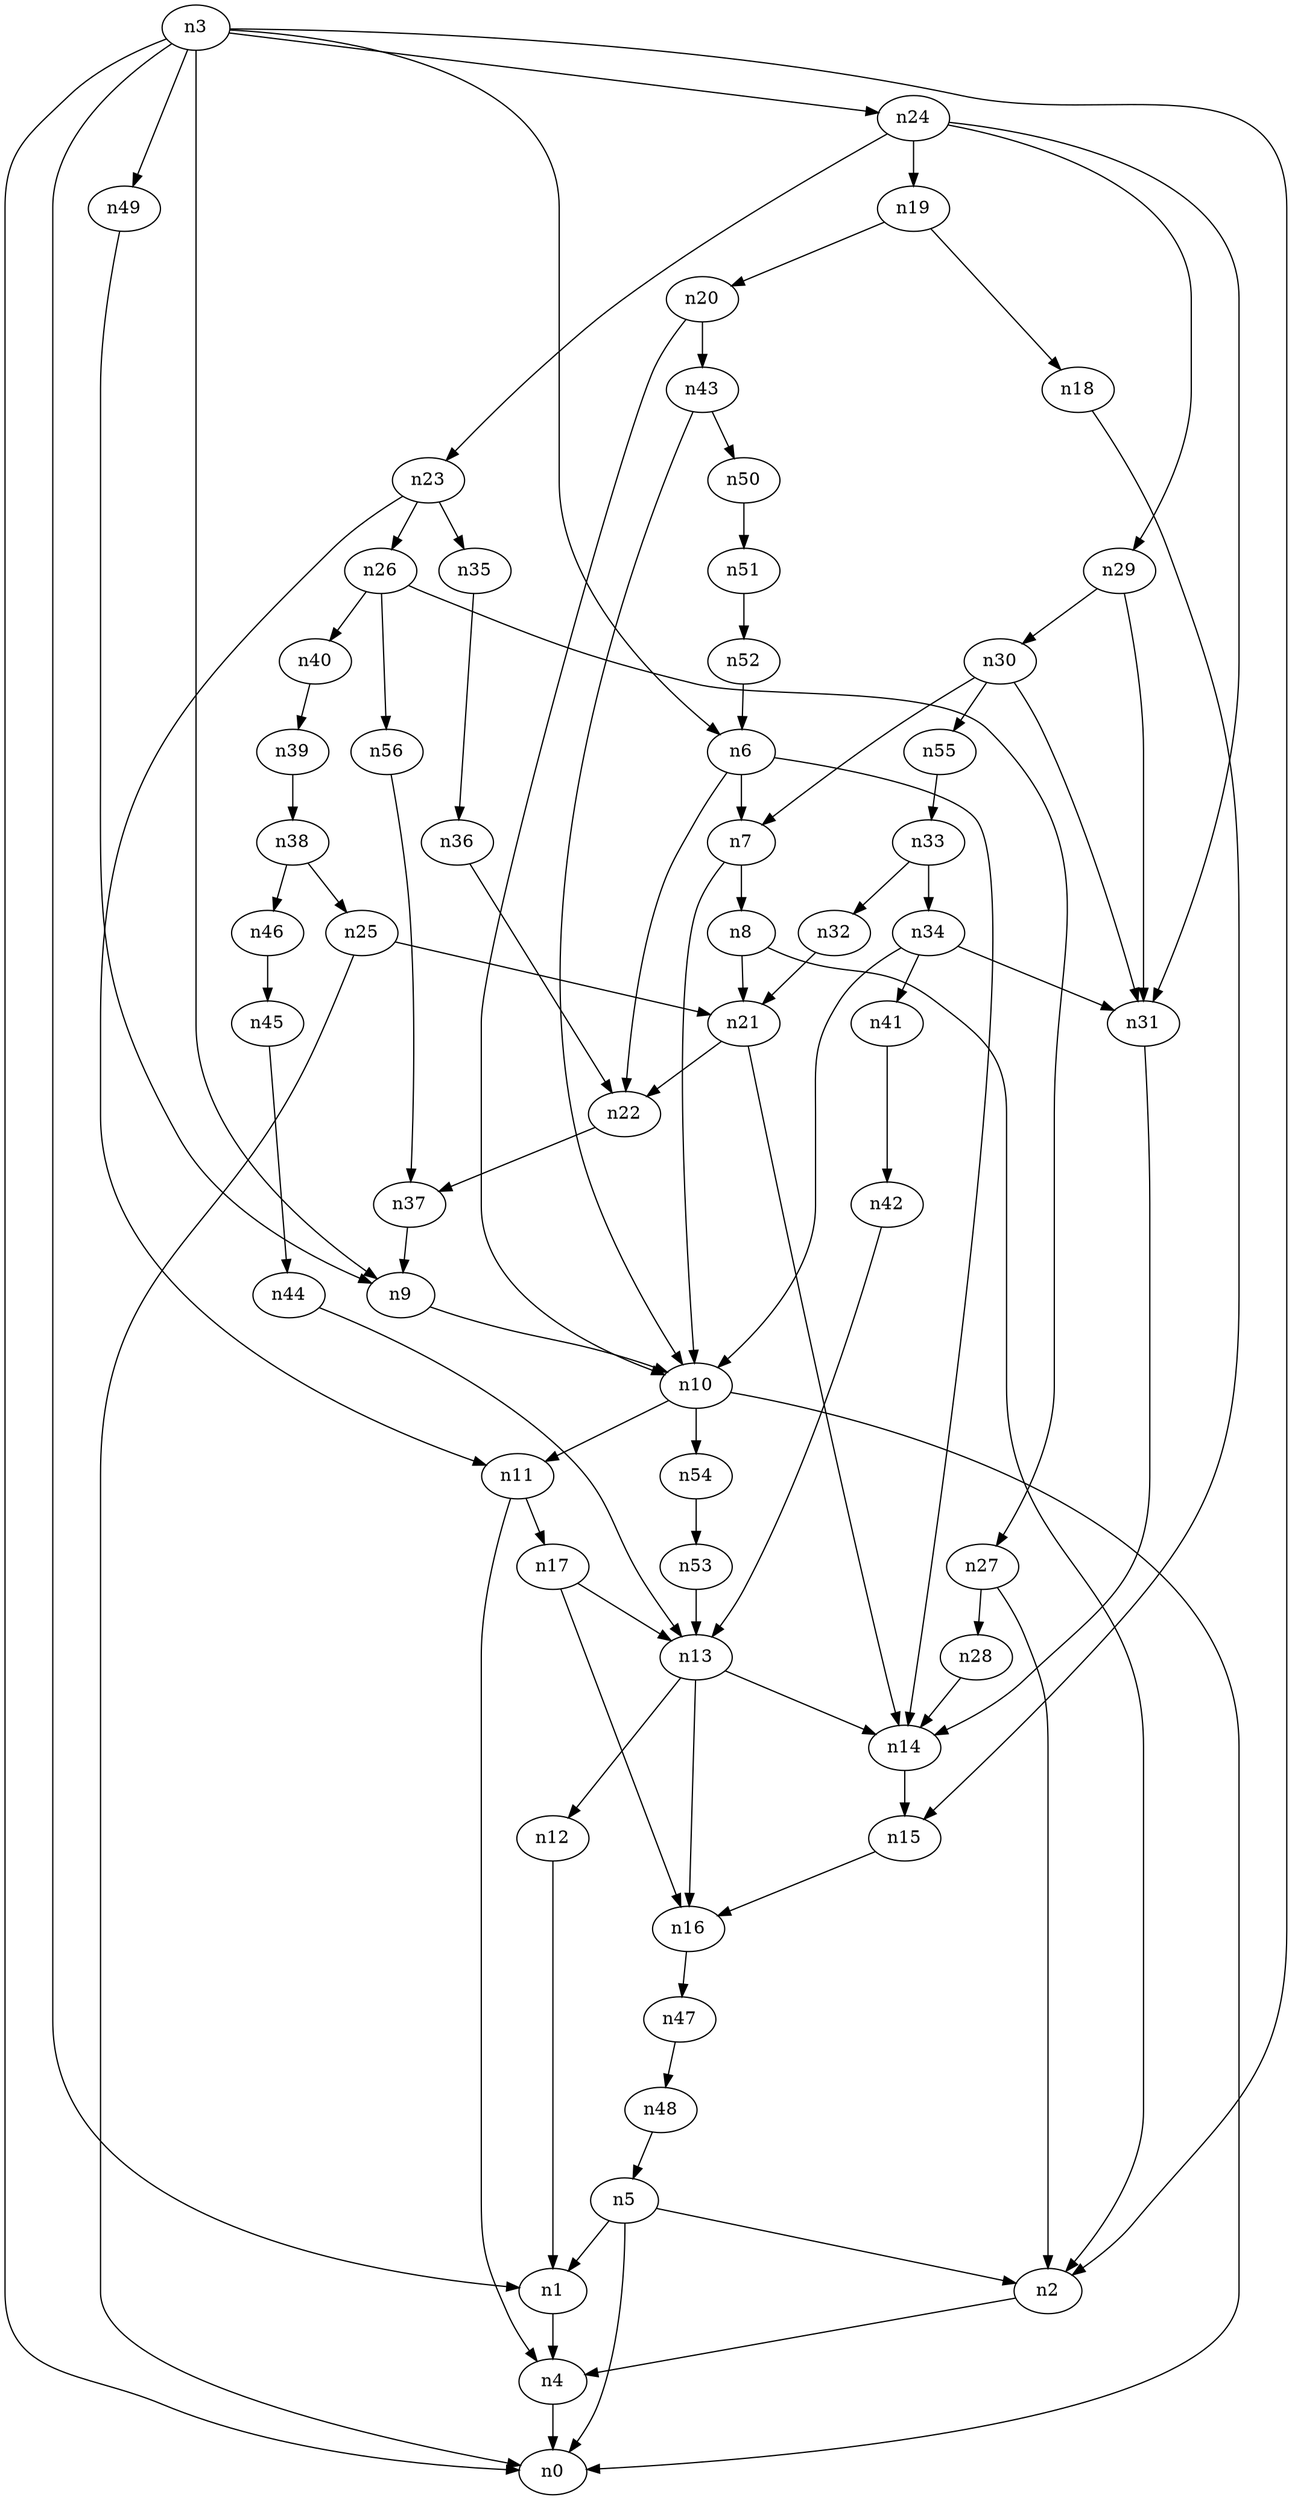 digraph G {
	n1 -> n4	 [_graphml_id=e4];
	n2 -> n4	 [_graphml_id=e7];
	n3 -> n0	 [_graphml_id=e0];
	n3 -> n1	 [_graphml_id=e3];
	n3 -> n2	 [_graphml_id=e6];
	n3 -> n6	 [_graphml_id=e9];
	n3 -> n9	 [_graphml_id=e13];
	n3 -> n24	 [_graphml_id=e61];
	n3 -> n49	 [_graphml_id=e80];
	n4 -> n0	 [_graphml_id=e1];
	n5 -> n0	 [_graphml_id=e2];
	n5 -> n1	 [_graphml_id=e5];
	n5 -> n2	 [_graphml_id=e8];
	n6 -> n7	 [_graphml_id=e10];
	n6 -> n14	 [_graphml_id=e22];
	n6 -> n22	 [_graphml_id=e35];
	n7 -> n8	 [_graphml_id=e11];
	n7 -> n10	 [_graphml_id=e18];
	n8 -> n2	 [_graphml_id=e12];
	n8 -> n21	 [_graphml_id=e33];
	n9 -> n10	 [_graphml_id=e14];
	n10 -> n0	 [_graphml_id=e15];
	n10 -> n11	 [_graphml_id=e16];
	n10 -> n54	 [_graphml_id=e88];
	n11 -> n4	 [_graphml_id=e17];
	n11 -> n17	 [_graphml_id=e27];
	n12 -> n1	 [_graphml_id=e19];
	n13 -> n12	 [_graphml_id=e20];
	n13 -> n14	 [_graphml_id=e21];
	n13 -> n16	 [_graphml_id=e25];
	n14 -> n15	 [_graphml_id=e23];
	n15 -> n16	 [_graphml_id=e24];
	n16 -> n47	 [_graphml_id=e76];
	n17 -> n13	 [_graphml_id=e26];
	n17 -> n16	 [_graphml_id=e28];
	n18 -> n15	 [_graphml_id=e29];
	n19 -> n18	 [_graphml_id=e30];
	n19 -> n20	 [_graphml_id=e31];
	n20 -> n10	 [_graphml_id=e32];
	n20 -> n43	 [_graphml_id=e70];
	n21 -> n14	 [_graphml_id=e41];
	n21 -> n22	 [_graphml_id=e34];
	n22 -> n37	 [_graphml_id=e60];
	n23 -> n11	 [_graphml_id=e36];
	n23 -> n26	 [_graphml_id=e42];
	n23 -> n35	 [_graphml_id=e56];
	n24 -> n19	 [_graphml_id=e38];
	n24 -> n23	 [_graphml_id=e37];
	n24 -> n29	 [_graphml_id=e46];
	n24 -> n31	 [_graphml_id=e50];
	n25 -> n0	 [_graphml_id=e39];
	n25 -> n21	 [_graphml_id=e40];
	n26 -> n27	 [_graphml_id=e43];
	n26 -> n40	 [_graphml_id=e65];
	n26 -> n56	 [_graphml_id=e93];
	n27 -> n2	 [_graphml_id=e71];
	n27 -> n28	 [_graphml_id=e44];
	n28 -> n14	 [_graphml_id=e45];
	n29 -> n30	 [_graphml_id=e47];
	n29 -> n31	 [_graphml_id=e49];
	n30 -> n7	 [_graphml_id=e48];
	n30 -> n31	 [_graphml_id=e51];
	n30 -> n55	 [_graphml_id=e90];
	n31 -> n14	 [_graphml_id=e91];
	n32 -> n21	 [_graphml_id=e52];
	n33 -> n32	 [_graphml_id=e53];
	n33 -> n34	 [_graphml_id=e54];
	n34 -> n10	 [_graphml_id=e55];
	n34 -> n31	 [_graphml_id=e81];
	n34 -> n41	 [_graphml_id=e66];
	n35 -> n36	 [_graphml_id=e57];
	n36 -> n22	 [_graphml_id=e58];
	n37 -> n9	 [_graphml_id=e59];
	n38 -> n25	 [_graphml_id=e62];
	n38 -> n46	 [_graphml_id=e75];
	n39 -> n38	 [_graphml_id=e63];
	n40 -> n39	 [_graphml_id=e64];
	n41 -> n42	 [_graphml_id=e67];
	n42 -> n13	 [_graphml_id=e68];
	n43 -> n10	 [_graphml_id=e69];
	n43 -> n50	 [_graphml_id=e82];
	n44 -> n13	 [_graphml_id=e72];
	n45 -> n44	 [_graphml_id=e73];
	n46 -> n45	 [_graphml_id=e74];
	n47 -> n48	 [_graphml_id=e77];
	n48 -> n5	 [_graphml_id=e78];
	n49 -> n9	 [_graphml_id=e79];
	n50 -> n51	 [_graphml_id=e83];
	n51 -> n52	 [_graphml_id=e84];
	n52 -> n6	 [_graphml_id=e85];
	n53 -> n13	 [_graphml_id=e86];
	n54 -> n53	 [_graphml_id=e87];
	n55 -> n33	 [_graphml_id=e89];
	n56 -> n37	 [_graphml_id=e92];
}
